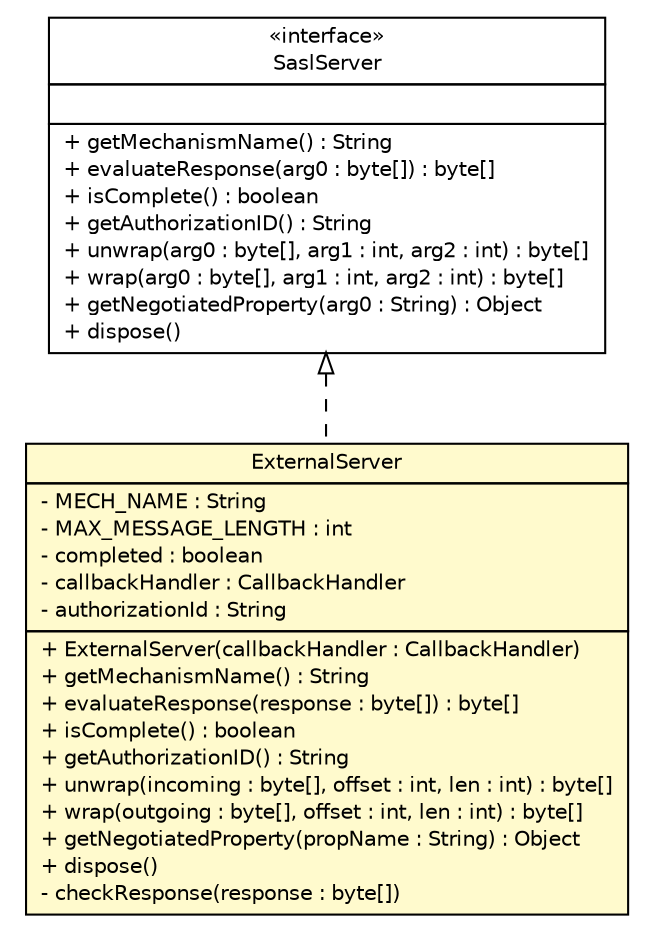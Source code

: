#!/usr/local/bin/dot
#
# Class diagram 
# Generated by UMLGraph version R5_6 (http://www.umlgraph.org/)
#

digraph G {
	edge [fontname="Helvetica",fontsize=10,labelfontname="Helvetica",labelfontsize=10];
	node [fontname="Helvetica",fontsize=10,shape=plaintext];
	nodesep=0.25;
	ranksep=0.5;
	// org.ietf.nea.pt.socket.sasl.ExternalServer
	c728 [label=<<table title="org.ietf.nea.pt.socket.sasl.ExternalServer" border="0" cellborder="1" cellspacing="0" cellpadding="2" port="p" bgcolor="lemonChiffon" href="./ExternalServer.html">
		<tr><td><table border="0" cellspacing="0" cellpadding="1">
<tr><td align="center" balign="center"> ExternalServer </td></tr>
		</table></td></tr>
		<tr><td><table border="0" cellspacing="0" cellpadding="1">
<tr><td align="left" balign="left"> - MECH_NAME : String </td></tr>
<tr><td align="left" balign="left"> - MAX_MESSAGE_LENGTH : int </td></tr>
<tr><td align="left" balign="left"> - completed : boolean </td></tr>
<tr><td align="left" balign="left"> - callbackHandler : CallbackHandler </td></tr>
<tr><td align="left" balign="left"> - authorizationId : String </td></tr>
		</table></td></tr>
		<tr><td><table border="0" cellspacing="0" cellpadding="1">
<tr><td align="left" balign="left"> + ExternalServer(callbackHandler : CallbackHandler) </td></tr>
<tr><td align="left" balign="left"> + getMechanismName() : String </td></tr>
<tr><td align="left" balign="left"> + evaluateResponse(response : byte[]) : byte[] </td></tr>
<tr><td align="left" balign="left"> + isComplete() : boolean </td></tr>
<tr><td align="left" balign="left"> + getAuthorizationID() : String </td></tr>
<tr><td align="left" balign="left"> + unwrap(incoming : byte[], offset : int, len : int) : byte[] </td></tr>
<tr><td align="left" balign="left"> + wrap(outgoing : byte[], offset : int, len : int) : byte[] </td></tr>
<tr><td align="left" balign="left"> + getNegotiatedProperty(propName : String) : Object </td></tr>
<tr><td align="left" balign="left"> + dispose() </td></tr>
<tr><td align="left" balign="left"> - checkResponse(response : byte[]) </td></tr>
		</table></td></tr>
		</table>>, URL="./ExternalServer.html", fontname="Helvetica", fontcolor="black", fontsize=10.0];
	//org.ietf.nea.pt.socket.sasl.ExternalServer implements javax.security.sasl.SaslServer
	c735:p -> c728:p [dir=back,arrowtail=empty,style=dashed];
	// javax.security.sasl.SaslServer
	c735 [label=<<table title="javax.security.sasl.SaslServer" border="0" cellborder="1" cellspacing="0" cellpadding="2" port="p" href="http://java.sun.com/j2se/1.4.2/docs/api/javax/security/sasl/SaslServer.html">
		<tr><td><table border="0" cellspacing="0" cellpadding="1">
<tr><td align="center" balign="center"> &#171;interface&#187; </td></tr>
<tr><td align="center" balign="center"> SaslServer </td></tr>
		</table></td></tr>
		<tr><td><table border="0" cellspacing="0" cellpadding="1">
<tr><td align="left" balign="left">  </td></tr>
		</table></td></tr>
		<tr><td><table border="0" cellspacing="0" cellpadding="1">
<tr><td align="left" balign="left"> + getMechanismName() : String </td></tr>
<tr><td align="left" balign="left"> + evaluateResponse(arg0 : byte[]) : byte[] </td></tr>
<tr><td align="left" balign="left"> + isComplete() : boolean </td></tr>
<tr><td align="left" balign="left"> + getAuthorizationID() : String </td></tr>
<tr><td align="left" balign="left"> + unwrap(arg0 : byte[], arg1 : int, arg2 : int) : byte[] </td></tr>
<tr><td align="left" balign="left"> + wrap(arg0 : byte[], arg1 : int, arg2 : int) : byte[] </td></tr>
<tr><td align="left" balign="left"> + getNegotiatedProperty(arg0 : String) : Object </td></tr>
<tr><td align="left" balign="left"> + dispose() </td></tr>
		</table></td></tr>
		</table>>, URL="http://java.sun.com/j2se/1.4.2/docs/api/javax/security/sasl/SaslServer.html", fontname="Helvetica", fontcolor="black", fontsize=10.0];
}

